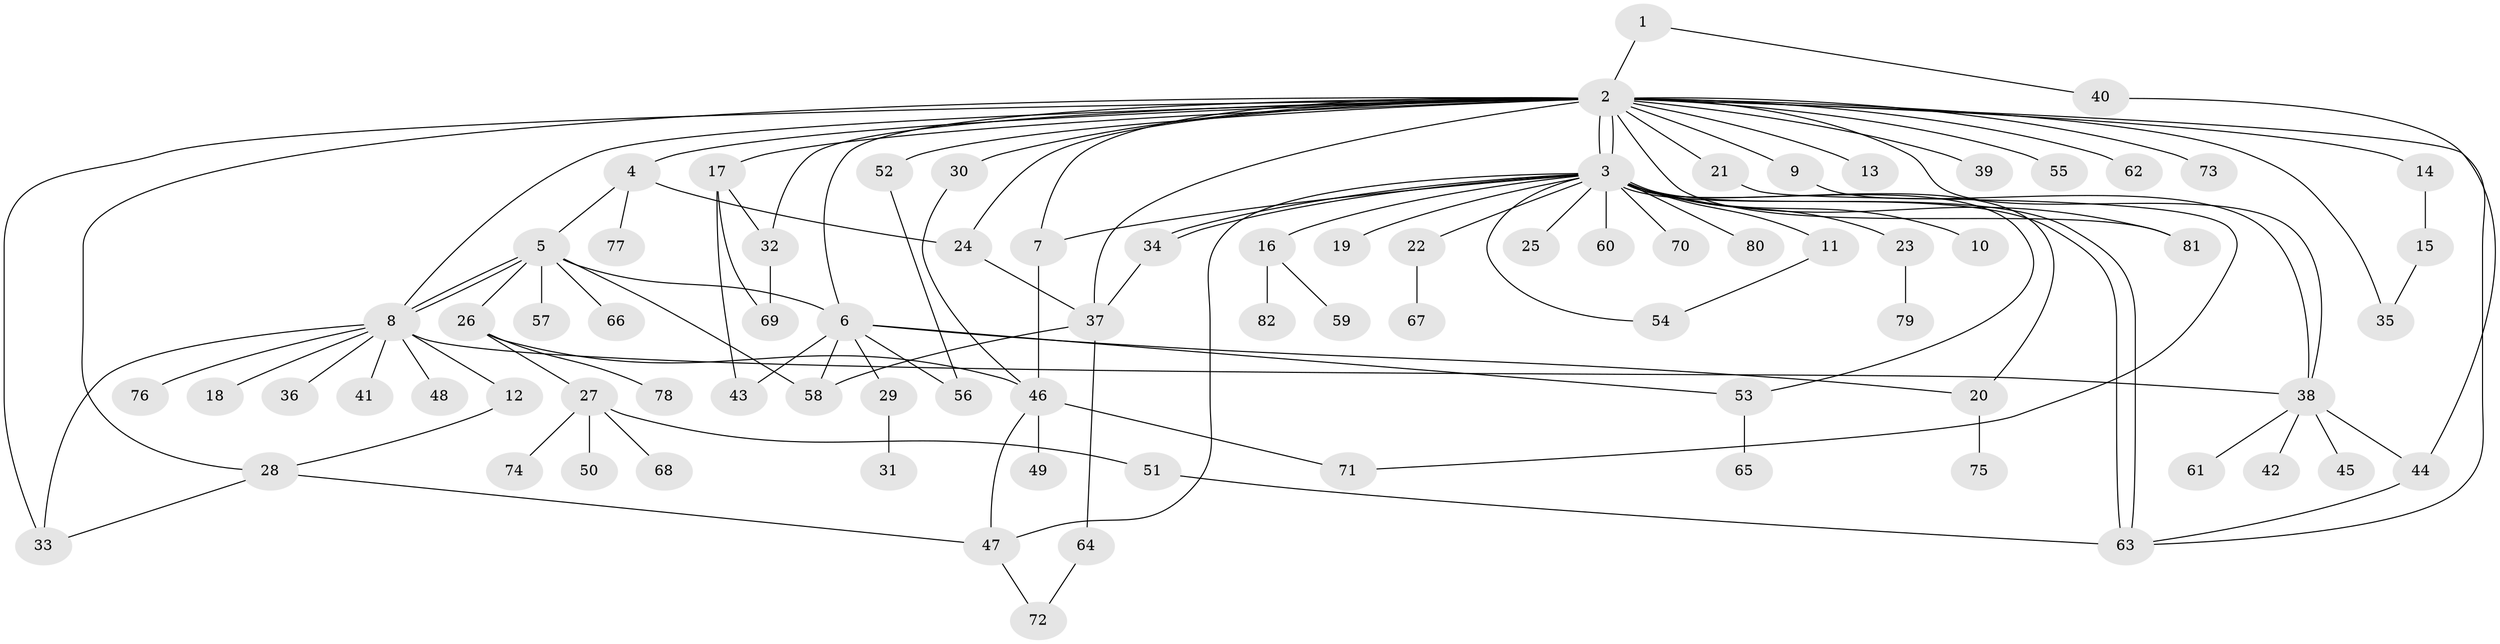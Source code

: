 // coarse degree distribution, {2: 0.25, 25: 0.015625, 19: 0.015625, 3: 0.109375, 7: 0.015625, 8: 0.015625, 15: 0.015625, 1: 0.453125, 5: 0.03125, 4: 0.0625, 6: 0.015625}
// Generated by graph-tools (version 1.1) at 2025/23/03/03/25 07:23:52]
// undirected, 82 vertices, 117 edges
graph export_dot {
graph [start="1"]
  node [color=gray90,style=filled];
  1;
  2;
  3;
  4;
  5;
  6;
  7;
  8;
  9;
  10;
  11;
  12;
  13;
  14;
  15;
  16;
  17;
  18;
  19;
  20;
  21;
  22;
  23;
  24;
  25;
  26;
  27;
  28;
  29;
  30;
  31;
  32;
  33;
  34;
  35;
  36;
  37;
  38;
  39;
  40;
  41;
  42;
  43;
  44;
  45;
  46;
  47;
  48;
  49;
  50;
  51;
  52;
  53;
  54;
  55;
  56;
  57;
  58;
  59;
  60;
  61;
  62;
  63;
  64;
  65;
  66;
  67;
  68;
  69;
  70;
  71;
  72;
  73;
  74;
  75;
  76;
  77;
  78;
  79;
  80;
  81;
  82;
  1 -- 2;
  1 -- 40;
  2 -- 3;
  2 -- 3;
  2 -- 4;
  2 -- 6;
  2 -- 7;
  2 -- 8;
  2 -- 9;
  2 -- 13;
  2 -- 14;
  2 -- 17;
  2 -- 21;
  2 -- 24;
  2 -- 28;
  2 -- 30;
  2 -- 32;
  2 -- 33;
  2 -- 35;
  2 -- 37;
  2 -- 38;
  2 -- 39;
  2 -- 52;
  2 -- 55;
  2 -- 62;
  2 -- 63;
  2 -- 73;
  2 -- 81;
  3 -- 7;
  3 -- 10;
  3 -- 11;
  3 -- 16;
  3 -- 19;
  3 -- 20;
  3 -- 22;
  3 -- 23;
  3 -- 25;
  3 -- 34;
  3 -- 34;
  3 -- 47;
  3 -- 53;
  3 -- 54;
  3 -- 60;
  3 -- 63;
  3 -- 63;
  3 -- 70;
  3 -- 80;
  3 -- 81;
  4 -- 5;
  4 -- 24;
  4 -- 77;
  5 -- 6;
  5 -- 8;
  5 -- 8;
  5 -- 26;
  5 -- 57;
  5 -- 58;
  5 -- 66;
  6 -- 20;
  6 -- 29;
  6 -- 43;
  6 -- 53;
  6 -- 56;
  6 -- 58;
  7 -- 46;
  8 -- 12;
  8 -- 18;
  8 -- 33;
  8 -- 36;
  8 -- 38;
  8 -- 41;
  8 -- 48;
  8 -- 76;
  9 -- 38;
  11 -- 54;
  12 -- 28;
  14 -- 15;
  15 -- 35;
  16 -- 59;
  16 -- 82;
  17 -- 32;
  17 -- 43;
  17 -- 69;
  20 -- 75;
  21 -- 71;
  22 -- 67;
  23 -- 79;
  24 -- 37;
  26 -- 27;
  26 -- 46;
  26 -- 78;
  27 -- 50;
  27 -- 51;
  27 -- 68;
  27 -- 74;
  28 -- 33;
  28 -- 47;
  29 -- 31;
  30 -- 46;
  32 -- 69;
  34 -- 37;
  37 -- 58;
  37 -- 64;
  38 -- 42;
  38 -- 44;
  38 -- 45;
  38 -- 61;
  40 -- 44;
  44 -- 63;
  46 -- 47;
  46 -- 49;
  46 -- 71;
  47 -- 72;
  51 -- 63;
  52 -- 56;
  53 -- 65;
  64 -- 72;
}
